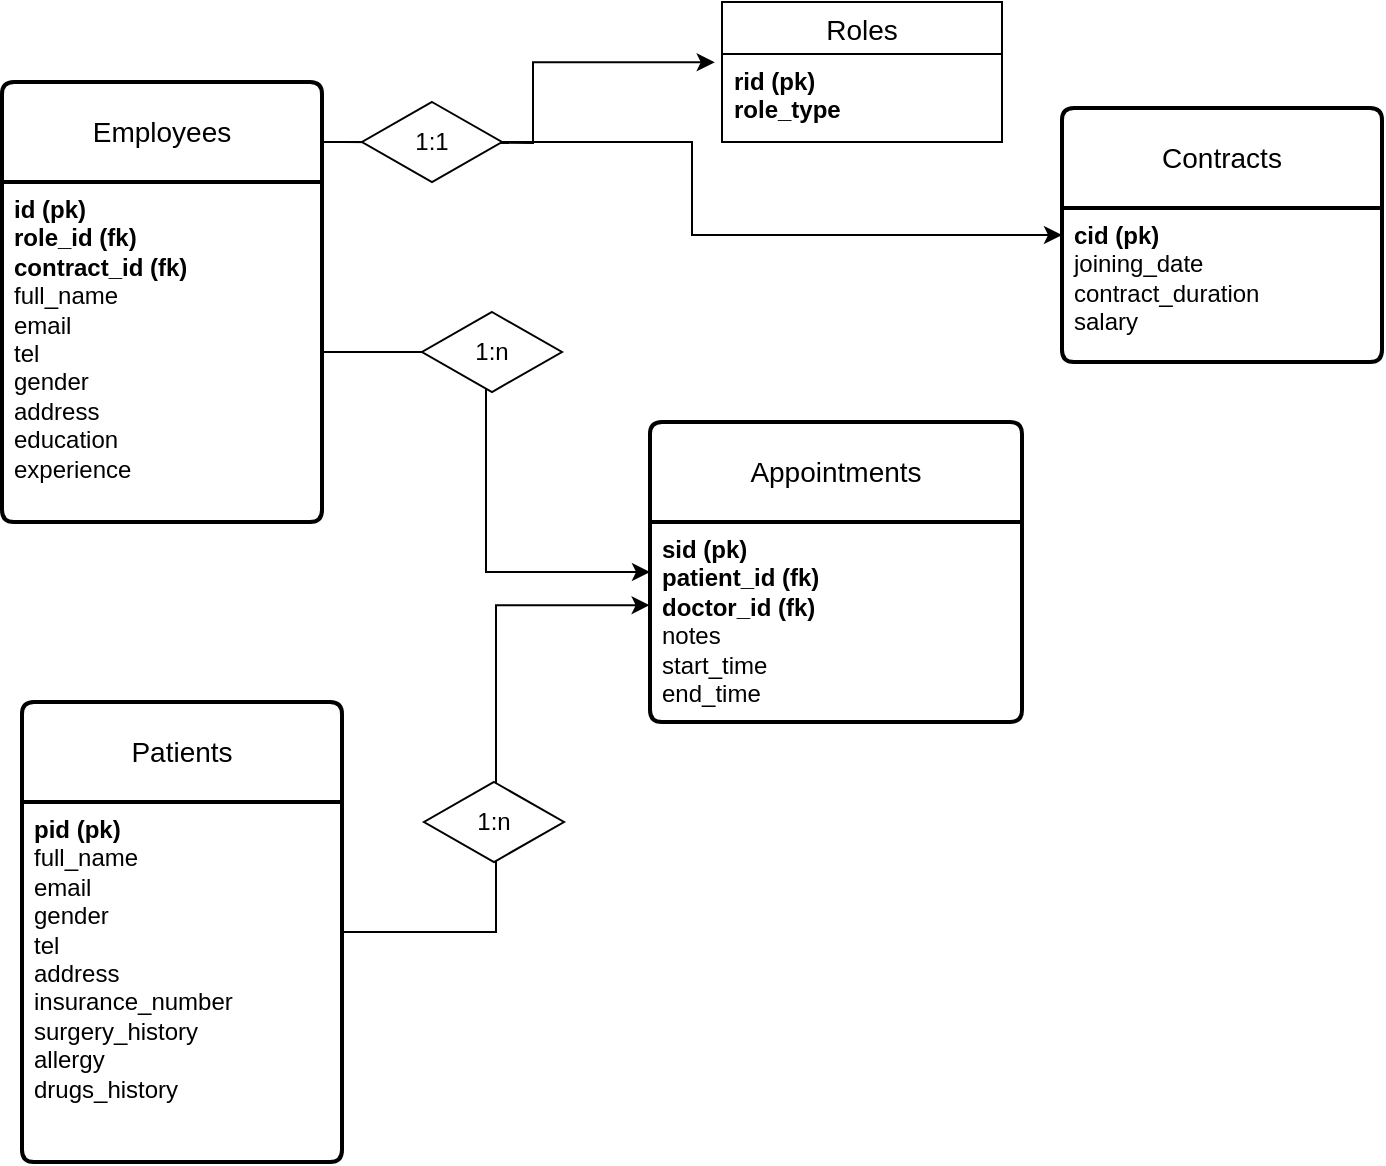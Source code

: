 <mxfile version="21.1.8" type="github">
  <diagram name="Page-1" id="S0AKBdeYwGxNMv0CIqn9">
    <mxGraphModel dx="977" dy="599" grid="1" gridSize="10" guides="1" tooltips="1" connect="1" arrows="1" fold="1" page="1" pageScale="1" pageWidth="827" pageHeight="1169" math="0" shadow="0">
      <root>
        <mxCell id="0" />
        <mxCell id="1" parent="0" />
        <mxCell id="qov1ro1vgQVpy8Tp0riE-13" value="Roles" style="swimlane;fontStyle=0;childLayout=stackLayout;horizontal=1;startSize=26;horizontalStack=0;resizeParent=1;resizeParentMax=0;resizeLast=0;collapsible=1;marginBottom=0;align=center;fontSize=14;" vertex="1" parent="1">
          <mxGeometry x="370" y="30" width="140" height="70" as="geometry" />
        </mxCell>
        <mxCell id="qov1ro1vgQVpy8Tp0riE-15" value="&lt;b&gt;rid (pk)&lt;br&gt;role_type&lt;br&gt;&lt;/b&gt;" style="text;strokeColor=none;fillColor=none;spacingLeft=4;spacingRight=4;overflow=hidden;rotatable=0;points=[[0,0.5],[1,0.5]];portConstraint=eastwest;fontSize=12;whiteSpace=wrap;html=1;" vertex="1" parent="qov1ro1vgQVpy8Tp0riE-13">
          <mxGeometry y="26" width="140" height="44" as="geometry" />
        </mxCell>
        <mxCell id="qov1ro1vgQVpy8Tp0riE-12" style="edgeStyle=orthogonalEdgeStyle;rounded=0;orthogonalLoop=1;jettySize=auto;html=1;entryX=-0.026;entryY=0.094;entryDx=0;entryDy=0;entryPerimeter=0;" edge="1" parent="1" target="qov1ro1vgQVpy8Tp0riE-15">
          <mxGeometry relative="1" as="geometry">
            <mxPoint x="350" y="148" as="targetPoint" />
            <mxPoint x="180" y="100" as="sourcePoint" />
          </mxGeometry>
        </mxCell>
        <mxCell id="qov1ro1vgQVpy8Tp0riE-19" value="Contracts" style="swimlane;childLayout=stackLayout;horizontal=1;startSize=50;horizontalStack=0;rounded=1;fontSize=14;fontStyle=0;strokeWidth=2;resizeParent=0;resizeLast=1;shadow=0;dashed=0;align=center;arcSize=4;whiteSpace=wrap;html=1;" vertex="1" parent="1">
          <mxGeometry x="540" y="83" width="160" height="127" as="geometry" />
        </mxCell>
        <mxCell id="qov1ro1vgQVpy8Tp0riE-20" value="&lt;b&gt;cid (pk)&lt;/b&gt;&lt;br&gt;joining_date&lt;br&gt;contract_duration&lt;br&gt;salary" style="align=left;strokeColor=none;fillColor=none;spacingLeft=4;fontSize=12;verticalAlign=top;resizable=0;rotatable=0;part=1;html=1;" vertex="1" parent="qov1ro1vgQVpy8Tp0riE-19">
          <mxGeometry y="50" width="160" height="77" as="geometry" />
        </mxCell>
        <mxCell id="qov1ro1vgQVpy8Tp0riE-18" style="edgeStyle=orthogonalEdgeStyle;rounded=0;orthogonalLoop=1;jettySize=auto;html=1;exitX=1;exitY=0;exitDx=0;exitDy=0;" edge="1" parent="1" source="qov1ro1vgQVpy8Tp0riE-23" target="qov1ro1vgQVpy8Tp0riE-19">
          <mxGeometry relative="1" as="geometry">
            <mxPoint x="570" y="143" as="targetPoint" />
            <mxPoint x="230" y="128" as="sourcePoint" />
          </mxGeometry>
        </mxCell>
        <mxCell id="qov1ro1vgQVpy8Tp0riE-22" value="Employees" style="swimlane;childLayout=stackLayout;horizontal=1;startSize=50;horizontalStack=0;rounded=1;fontSize=14;fontStyle=0;strokeWidth=2;resizeParent=0;resizeLast=1;shadow=0;dashed=0;align=center;arcSize=4;whiteSpace=wrap;html=1;" vertex="1" parent="1">
          <mxGeometry x="10" y="70" width="160" height="220" as="geometry" />
        </mxCell>
        <mxCell id="qov1ro1vgQVpy8Tp0riE-23" value="&lt;b style=&quot;border-color: var(--border-color);&quot;&gt;id (pk)&lt;br style=&quot;border-color: var(--border-color);&quot;&gt;&lt;/b&gt;&lt;b style=&quot;border-color: var(--border-color);&quot;&gt;role_id (fk)&lt;/b&gt;&lt;br style=&quot;border-color: var(--border-color);&quot;&gt;&lt;b style=&quot;border-color: var(--border-color);&quot;&gt;contract_id (fk)&lt;/b&gt;&lt;br style=&quot;border-color: var(--border-color);&quot;&gt;full_name&lt;br style=&quot;border-color: var(--border-color);&quot;&gt;&lt;span style=&quot;&quot;&gt;email&lt;br&gt;&lt;/span&gt;tel&lt;br style=&quot;border-color: var(--border-color);&quot;&gt;gender&lt;br&gt;address&lt;br&gt;&lt;span style=&quot;&quot;&gt;education&lt;br&gt;experience&lt;br&gt;&lt;/span&gt;" style="align=left;strokeColor=none;fillColor=none;spacingLeft=4;fontSize=12;verticalAlign=top;resizable=0;rotatable=0;part=1;html=1;" vertex="1" parent="qov1ro1vgQVpy8Tp0riE-22">
          <mxGeometry y="50" width="160" height="170" as="geometry" />
        </mxCell>
        <mxCell id="qov1ro1vgQVpy8Tp0riE-24" value="1:1" style="shape=rhombus;perimeter=rhombusPerimeter;whiteSpace=wrap;html=1;align=center;" vertex="1" parent="1">
          <mxGeometry x="190" y="80" width="70" height="40" as="geometry" />
        </mxCell>
        <mxCell id="qov1ro1vgQVpy8Tp0riE-25" style="edgeStyle=orthogonalEdgeStyle;rounded=0;orthogonalLoop=1;jettySize=auto;html=1;" edge="1" parent="1" source="qov1ro1vgQVpy8Tp0riE-23" target="qov1ro1vgQVpy8Tp0riE-26">
          <mxGeometry relative="1" as="geometry">
            <mxPoint x="360" y="290" as="targetPoint" />
          </mxGeometry>
        </mxCell>
        <mxCell id="qov1ro1vgQVpy8Tp0riE-26" value="Appointments" style="swimlane;childLayout=stackLayout;horizontal=1;startSize=50;horizontalStack=0;rounded=1;fontSize=14;fontStyle=0;strokeWidth=2;resizeParent=0;resizeLast=1;shadow=0;dashed=0;align=center;arcSize=4;whiteSpace=wrap;html=1;" vertex="1" parent="1">
          <mxGeometry x="334" y="240" width="186" height="150" as="geometry" />
        </mxCell>
        <mxCell id="qov1ro1vgQVpy8Tp0riE-27" value="&lt;b&gt;sid (pk)&lt;/b&gt;&lt;br&gt;&lt;b&gt;patient_id (fk)&lt;/b&gt;&lt;br&gt;&lt;b&gt;doctor_id (fk)&lt;/b&gt;&lt;br&gt;notes&lt;br&gt;start_time&lt;br&gt;end_time" style="align=left;strokeColor=none;fillColor=none;spacingLeft=4;fontSize=12;verticalAlign=top;resizable=0;rotatable=0;part=1;html=1;" vertex="1" parent="qov1ro1vgQVpy8Tp0riE-26">
          <mxGeometry y="50" width="186" height="100" as="geometry" />
        </mxCell>
        <mxCell id="qov1ro1vgQVpy8Tp0riE-28" value="1:n" style="shape=rhombus;perimeter=rhombusPerimeter;whiteSpace=wrap;html=1;align=center;" vertex="1" parent="1">
          <mxGeometry x="220" y="185" width="70" height="40" as="geometry" />
        </mxCell>
        <mxCell id="qov1ro1vgQVpy8Tp0riE-31" style="edgeStyle=orthogonalEdgeStyle;rounded=0;orthogonalLoop=1;jettySize=auto;html=1;entryX=-0.001;entryY=0.416;entryDx=0;entryDy=0;entryPerimeter=0;" edge="1" parent="1" source="qov1ro1vgQVpy8Tp0riE-29" target="qov1ro1vgQVpy8Tp0riE-27">
          <mxGeometry relative="1" as="geometry" />
        </mxCell>
        <mxCell id="qov1ro1vgQVpy8Tp0riE-29" value="Patients" style="swimlane;childLayout=stackLayout;horizontal=1;startSize=50;horizontalStack=0;rounded=1;fontSize=14;fontStyle=0;strokeWidth=2;resizeParent=0;resizeLast=1;shadow=0;dashed=0;align=center;arcSize=4;whiteSpace=wrap;html=1;rotation=0;" vertex="1" parent="1">
          <mxGeometry x="20" y="380" width="160" height="230" as="geometry" />
        </mxCell>
        <mxCell id="qov1ro1vgQVpy8Tp0riE-30" value="&lt;b&gt;pid (pk)&lt;/b&gt;&lt;br&gt;full_name&lt;br&gt;email&lt;br&gt;gender&lt;br&gt;tel&lt;br&gt;address&lt;br&gt;insurance_number&lt;br&gt;surgery_history&lt;br&gt;allergy&lt;br&gt;drugs_history" style="align=left;strokeColor=none;fillColor=none;spacingLeft=4;fontSize=12;verticalAlign=top;resizable=0;rotatable=0;part=1;html=1;" vertex="1" parent="qov1ro1vgQVpy8Tp0riE-29">
          <mxGeometry y="50" width="160" height="180" as="geometry" />
        </mxCell>
        <mxCell id="qov1ro1vgQVpy8Tp0riE-32" value="1:n" style="shape=rhombus;perimeter=rhombusPerimeter;whiteSpace=wrap;html=1;align=center;" vertex="1" parent="1">
          <mxGeometry x="221" y="420" width="70" height="40" as="geometry" />
        </mxCell>
      </root>
    </mxGraphModel>
  </diagram>
</mxfile>

